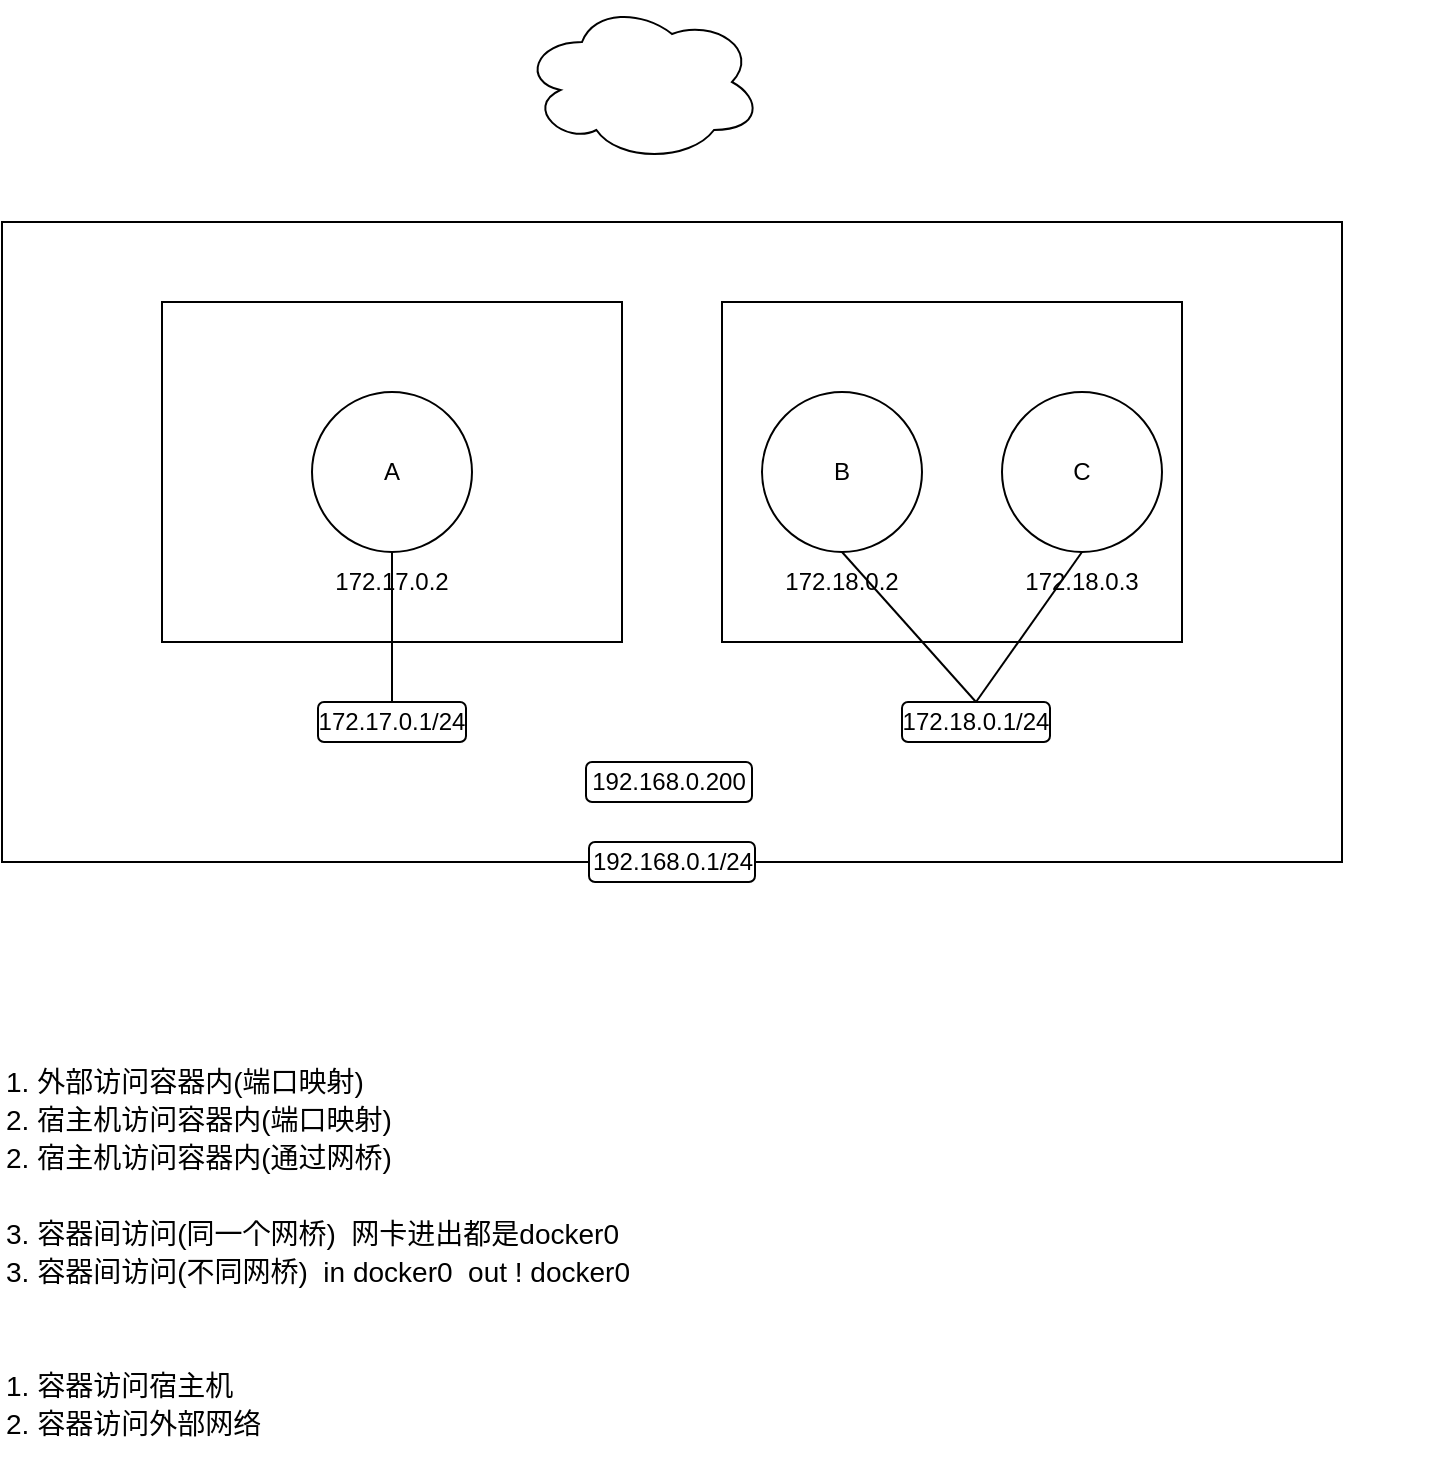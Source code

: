<mxfile version="24.7.5">
  <diagram name="第 1 页" id="NPTidm1oZQYMJ1--32o8">
    <mxGraphModel dx="1434" dy="738" grid="1" gridSize="10" guides="1" tooltips="1" connect="1" arrows="1" fold="1" page="1" pageScale="1" pageWidth="827" pageHeight="1169" math="0" shadow="0">
      <root>
        <mxCell id="0" />
        <mxCell id="1" parent="0" />
        <mxCell id="BUKgxNRoLi286E0FGoUt-1" value="" style="rounded=0;whiteSpace=wrap;html=1;" vertex="1" parent="1">
          <mxGeometry x="100" y="120" width="670" height="320" as="geometry" />
        </mxCell>
        <mxCell id="BUKgxNRoLi286E0FGoUt-2" value="192.168.0.200" style="rounded=1;whiteSpace=wrap;html=1;" vertex="1" parent="1">
          <mxGeometry x="392" y="390" width="83" height="20" as="geometry" />
        </mxCell>
        <mxCell id="BUKgxNRoLi286E0FGoUt-4" value="" style="rounded=0;whiteSpace=wrap;html=1;" vertex="1" parent="1">
          <mxGeometry x="180" y="160" width="230" height="170" as="geometry" />
        </mxCell>
        <mxCell id="BUKgxNRoLi286E0FGoUt-6" value="" style="rounded=0;whiteSpace=wrap;html=1;" vertex="1" parent="1">
          <mxGeometry x="460" y="160" width="230" height="170" as="geometry" />
        </mxCell>
        <mxCell id="BUKgxNRoLi286E0FGoUt-7" value="A" style="ellipse;whiteSpace=wrap;html=1;aspect=fixed;" vertex="1" parent="1">
          <mxGeometry x="255" y="205" width="80" height="80" as="geometry" />
        </mxCell>
        <mxCell id="BUKgxNRoLi286E0FGoUt-8" value="172.17.0.1/24" style="rounded=1;whiteSpace=wrap;html=1;" vertex="1" parent="1">
          <mxGeometry x="258" y="360" width="74" height="20" as="geometry" />
        </mxCell>
        <mxCell id="BUKgxNRoLi286E0FGoUt-9" value="172.18.0.1/24" style="rounded=1;whiteSpace=wrap;html=1;" vertex="1" parent="1">
          <mxGeometry x="550" y="360" width="74" height="20" as="geometry" />
        </mxCell>
        <mxCell id="BUKgxNRoLi286E0FGoUt-10" value="B" style="ellipse;whiteSpace=wrap;html=1;aspect=fixed;" vertex="1" parent="1">
          <mxGeometry x="480" y="205" width="80" height="80" as="geometry" />
        </mxCell>
        <mxCell id="BUKgxNRoLi286E0FGoUt-11" value="C" style="ellipse;whiteSpace=wrap;html=1;aspect=fixed;" vertex="1" parent="1">
          <mxGeometry x="600" y="205" width="80" height="80" as="geometry" />
        </mxCell>
        <mxCell id="BUKgxNRoLi286E0FGoUt-12" value="172.17.0.2" style="text;html=1;align=center;verticalAlign=middle;whiteSpace=wrap;rounded=0;" vertex="1" parent="1">
          <mxGeometry x="265" y="285" width="60" height="30" as="geometry" />
        </mxCell>
        <mxCell id="BUKgxNRoLi286E0FGoUt-13" value="172.18.0.2" style="text;html=1;align=center;verticalAlign=middle;whiteSpace=wrap;rounded=0;" vertex="1" parent="1">
          <mxGeometry x="490" y="285" width="60" height="30" as="geometry" />
        </mxCell>
        <mxCell id="BUKgxNRoLi286E0FGoUt-14" value="172.18.0.3" style="text;html=1;align=center;verticalAlign=middle;whiteSpace=wrap;rounded=0;" vertex="1" parent="1">
          <mxGeometry x="610" y="285" width="60" height="30" as="geometry" />
        </mxCell>
        <mxCell id="BUKgxNRoLi286E0FGoUt-19" value="" style="endArrow=none;html=1;rounded=0;exitX=0.5;exitY=0;exitDx=0;exitDy=0;entryX=0.5;entryY=0;entryDx=0;entryDy=0;" edge="1" parent="1" source="BUKgxNRoLi286E0FGoUt-12" target="BUKgxNRoLi286E0FGoUt-8">
          <mxGeometry width="50" height="50" relative="1" as="geometry">
            <mxPoint x="410" y="330" as="sourcePoint" />
            <mxPoint x="460" y="280" as="targetPoint" />
          </mxGeometry>
        </mxCell>
        <mxCell id="BUKgxNRoLi286E0FGoUt-20" value="" style="endArrow=none;html=1;rounded=0;exitX=0.5;exitY=0;exitDx=0;exitDy=0;entryX=0.5;entryY=0;entryDx=0;entryDy=0;" edge="1" parent="1" source="BUKgxNRoLi286E0FGoUt-13" target="BUKgxNRoLi286E0FGoUt-9">
          <mxGeometry width="50" height="50" relative="1" as="geometry">
            <mxPoint x="490" y="355" as="sourcePoint" />
            <mxPoint x="490" y="430" as="targetPoint" />
          </mxGeometry>
        </mxCell>
        <mxCell id="BUKgxNRoLi286E0FGoUt-21" value="" style="endArrow=none;html=1;rounded=0;exitX=0.5;exitY=0;exitDx=0;exitDy=0;entryX=0.5;entryY=0;entryDx=0;entryDy=0;" edge="1" parent="1" source="BUKgxNRoLi286E0FGoUt-9" target="BUKgxNRoLi286E0FGoUt-14">
          <mxGeometry width="50" height="50" relative="1" as="geometry">
            <mxPoint x="530" y="295" as="sourcePoint" />
            <mxPoint x="585" y="370" as="targetPoint" />
          </mxGeometry>
        </mxCell>
        <mxCell id="BUKgxNRoLi286E0FGoUt-23" value="192.168.0.1/24" style="rounded=1;whiteSpace=wrap;html=1;" vertex="1" parent="1">
          <mxGeometry x="393.5" y="430" width="83" height="20" as="geometry" />
        </mxCell>
        <mxCell id="BUKgxNRoLi286E0FGoUt-25" value="&lt;div style=&quot;font-size: 14px; line-height: 19px; white-space: pre;&quot;&gt;&lt;div style=&quot;&quot;&gt;&lt;span style=&quot;background-color: rgb(255, 255, 255);&quot;&gt;1. 外部访问容器内(端口映射)&lt;/span&gt;&lt;/div&gt;&lt;div style=&quot;&quot;&gt;&lt;span style=&quot;background-color: rgb(255, 255, 255);&quot;&gt;2. 宿主机访问容器内(端口映射)&lt;/span&gt;&lt;/div&gt;&lt;div style=&quot;&quot;&gt;&lt;span style=&quot;background-color: rgb(255, 255, 255);&quot;&gt;2. 宿主机访问容器内(通过网桥)&lt;/span&gt;&lt;/div&gt;&lt;span style=&quot;background-color: rgb(255, 255, 255);&quot;&gt;&lt;br&gt;&lt;/span&gt;&lt;div style=&quot;&quot;&gt;&lt;span style=&quot;background-color: rgb(255, 255, 255);&quot;&gt;3. 容器间访问(同一个网桥) &amp;nbsp;网卡进出都是docker0&lt;/span&gt;&lt;/div&gt;&lt;div style=&quot;&quot;&gt;&lt;span style=&quot;background-color: rgb(255, 255, 255);&quot;&gt;3. 容器间访问(不同网桥) &amp;nbsp;in docker0 &amp;nbsp;out ! docker0&lt;/span&gt;&lt;/div&gt;&lt;span style=&quot;background-color: rgb(255, 255, 255);&quot;&gt;&lt;br&gt;&lt;br&gt;&lt;/span&gt;&lt;div style=&quot;&quot;&gt;&lt;span style=&quot;background-color: rgb(255, 255, 255);&quot;&gt;1. 容器访问宿主机&lt;/span&gt;&lt;/div&gt;&lt;div style=&quot;&quot;&gt;&lt;span style=&quot;background-color: rgb(255, 255, 255);&quot;&gt;2. 容器访问外部网络&lt;/span&gt;&lt;/div&gt;&lt;/div&gt;" style="text;html=1;align=left;verticalAlign=middle;whiteSpace=wrap;rounded=0;" vertex="1" parent="1">
          <mxGeometry x="100" y="520" width="720" height="230" as="geometry" />
        </mxCell>
        <mxCell id="BUKgxNRoLi286E0FGoUt-26" value="" style="ellipse;shape=cloud;whiteSpace=wrap;html=1;" vertex="1" parent="1">
          <mxGeometry x="360" y="10" width="120" height="80" as="geometry" />
        </mxCell>
      </root>
    </mxGraphModel>
  </diagram>
</mxfile>
